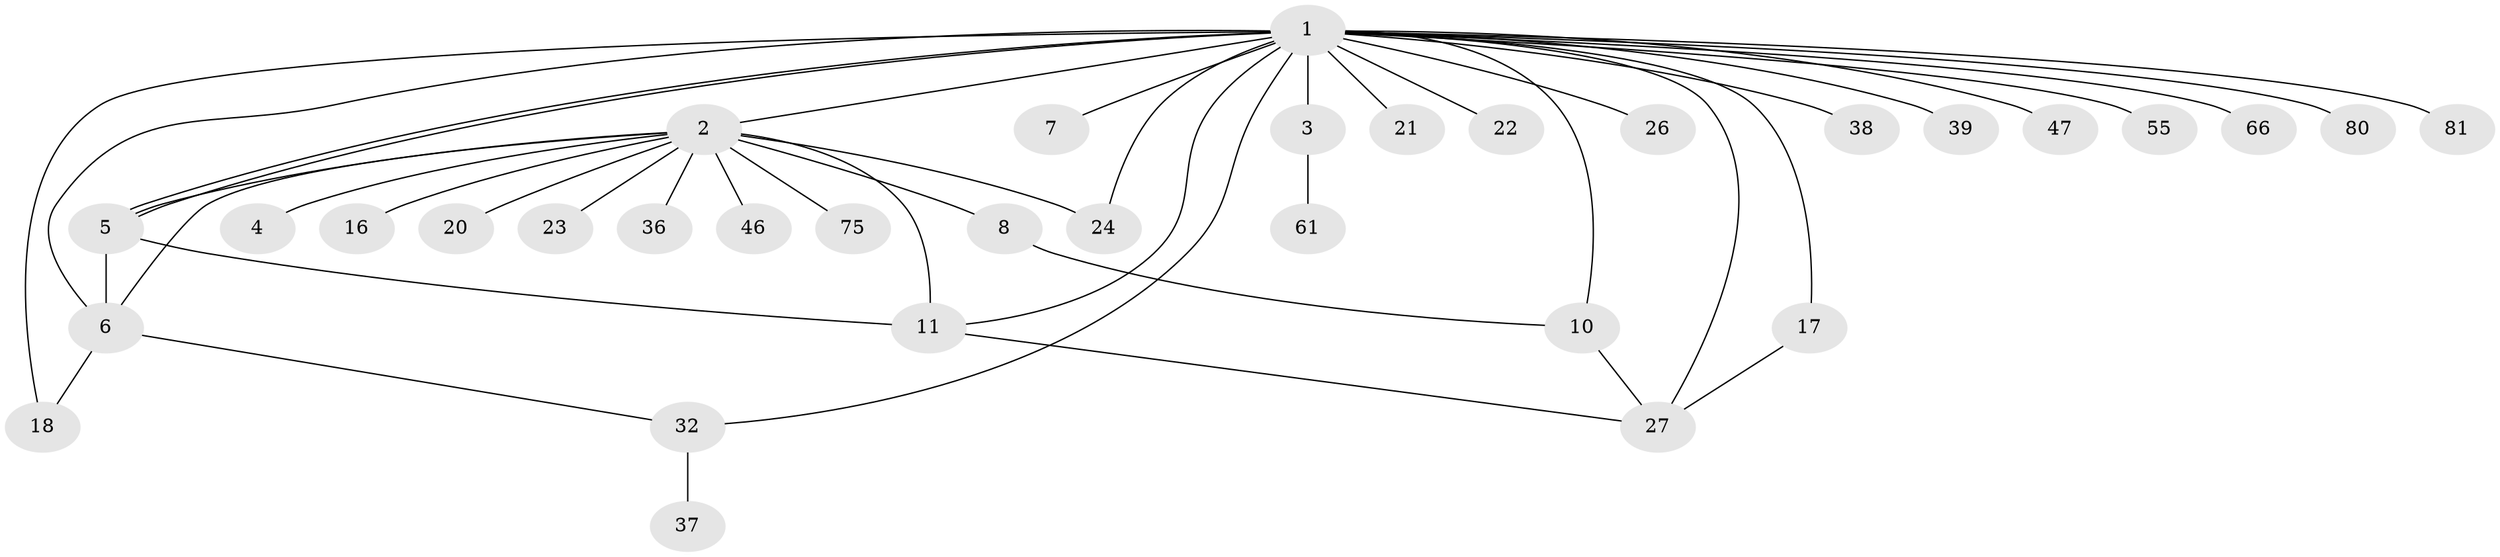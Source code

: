 // original degree distribution, {26: 0.012048192771084338, 16: 0.012048192771084338, 2: 0.24096385542168675, 7: 0.024096385542168676, 1: 0.4939759036144578, 5: 0.04819277108433735, 4: 0.04819277108433735, 8: 0.012048192771084338, 3: 0.10843373493975904}
// Generated by graph-tools (version 1.1) at 2025/18/03/04/25 18:18:10]
// undirected, 33 vertices, 45 edges
graph export_dot {
graph [start="1"]
  node [color=gray90,style=filled];
  1 [super="+13"];
  2;
  3;
  4 [super="+45"];
  5 [super="+48+42+40+9+35"];
  6 [super="+25+44+43+19+15"];
  7;
  8 [super="+63+30+28+31"];
  10 [super="+67"];
  11 [super="+56+64+54+12+14"];
  16;
  17;
  18;
  20;
  21;
  22;
  23 [super="+78"];
  24;
  26 [super="+29"];
  27;
  32 [super="+52"];
  36 [super="+71"];
  37;
  38;
  39;
  46;
  47 [super="+73+62"];
  55;
  61;
  66;
  75;
  80;
  81;
  1 -- 2 [weight=2];
  1 -- 3;
  1 -- 5;
  1 -- 5;
  1 -- 6 [weight=2];
  1 -- 7;
  1 -- 10;
  1 -- 11 [weight=3];
  1 -- 18;
  1 -- 21;
  1 -- 22;
  1 -- 26;
  1 -- 27;
  1 -- 32;
  1 -- 38;
  1 -- 39;
  1 -- 47;
  1 -- 55;
  1 -- 66;
  1 -- 80;
  1 -- 81;
  1 -- 24;
  1 -- 17;
  2 -- 4;
  2 -- 6 [weight=2];
  2 -- 8;
  2 -- 11 [weight=2];
  2 -- 16;
  2 -- 20;
  2 -- 23;
  2 -- 24;
  2 -- 36;
  2 -- 46;
  2 -- 75;
  2 -- 5;
  3 -- 61;
  5 -- 11 [weight=3];
  5 -- 6;
  6 -- 32;
  6 -- 18;
  8 -- 10;
  10 -- 27;
  11 -- 27;
  17 -- 27;
  32 -- 37;
}
